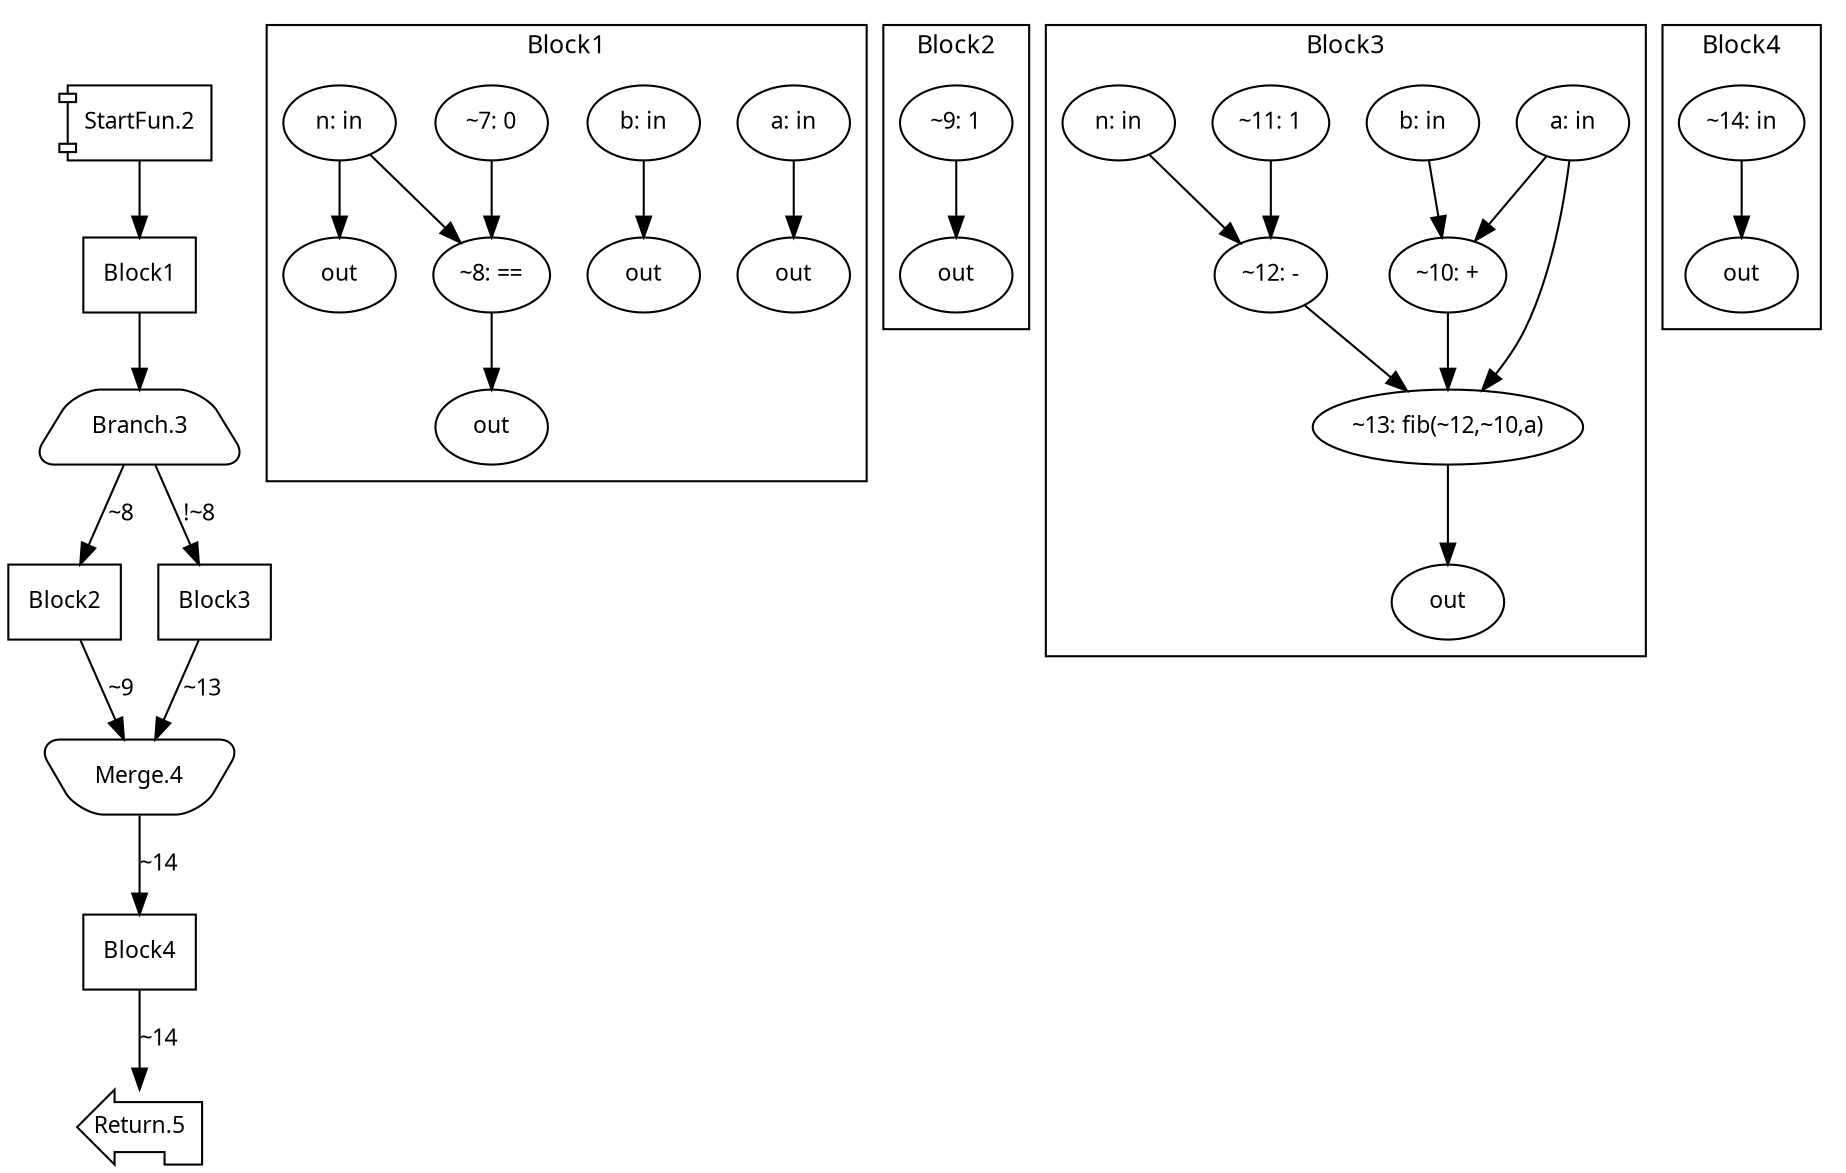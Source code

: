 digraph Program_ {
graph [fontname = "Monaco", fontsize = 12, ranksep = 0.5];
node [shape = box, fontname = "Monaco", fontsize = 11; colorscheme = pastel19];
edge [fontname = "Monaco", fontsize = 11; colorscheme = pastel19];
Jump2[label = "StartFun.2"; shape = component];
Jump2 -> Block1;
Jump3[
  label = "Branch.3";
  shape = trapezium; style = rounded;
];
Block1 -> Jump3;
Jump3 -> Block2 [label="~8"];
Jump3 -> Block3 [label="!~8"];
Jump4[label = "Merge.4"; shape = invtrapezium; style = rounded];
Block2 -> Jump4 [label="~9"];Block3 -> Jump4 [label="~13"];
Jump4 -> Block4 [label="~14"];
Jump5[label = "Return.5"; shape = lpromoter];
Block4 -> Jump5 [label="~14"];
Block1 [label = "Block1"];
Block2 [label = "Block2"];
Block3 [label = "Block3"];
Block4 [label = "Block4"];
subgraph cluster_dfg_Block1{
node [shape = oval];
label = "Block1";
ndBlock1_0 [label="~8: =="];ndBlock1_1 [label="out"];ndBlock1_2 [label="out"];ndBlock1_3 [label="a: in"];ndBlock1_4 [label="b: in"];ndBlock1_5 [label="~7: 0"];ndBlock1_6 [label="out"];ndBlock1_7 [label="out"];ndBlock1_8 [label="n: in"];ndBlock1_0 -> ndBlock1_1; ndBlock1_3 -> ndBlock1_7; ndBlock1_4 -> ndBlock1_2; ndBlock1_5 -> ndBlock1_0; ndBlock1_8 -> ndBlock1_0; ndBlock1_8 -> ndBlock1_6; }subgraph cluster_dfg_Block2{
node [shape = oval];
label = "Block2";
ndBlock2_0 [label="~9: 1"];ndBlock2_1 [label="out"];ndBlock2_0 -> ndBlock2_1; }subgraph cluster_dfg_Block3{
node [shape = oval];
label = "Block3";
ndBlock3_0 [label="~12: -"];ndBlock3_1 [label="a: in"];ndBlock3_2 [label="b: in"];ndBlock3_3 [label="out"];ndBlock3_4 [label="~11: 1"];ndBlock3_5 [label="n: in"];ndBlock3_6 [label="~10: +"];ndBlock3_7 [label="~13: fib(~12,~10,a)"];ndBlock3_0 -> ndBlock3_7; ndBlock3_1 -> ndBlock3_6; ndBlock3_1 -> ndBlock3_7; ndBlock3_2 -> ndBlock3_6; ndBlock3_4 -> ndBlock3_0; ndBlock3_5 -> ndBlock3_0; ndBlock3_6 -> ndBlock3_7; ndBlock3_7 -> ndBlock3_3; }subgraph cluster_dfg_Block4{
node [shape = oval];
label = "Block4";
ndBlock4_0 [label="~14: in"];ndBlock4_1 [label="out"];ndBlock4_0 -> ndBlock4_1; }}

